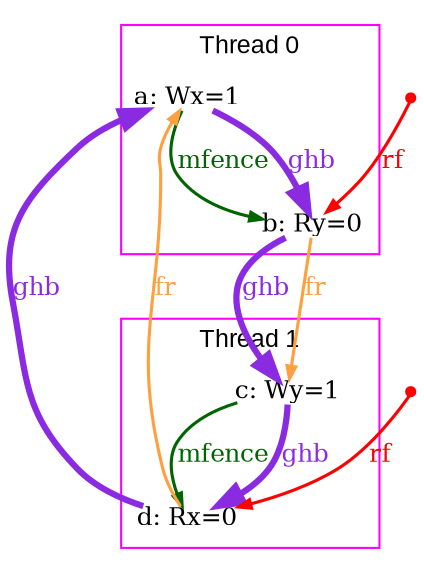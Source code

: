 digraph G {

fontname="Arial";


/* the unlocked events */
subgraph cluster_proc0 { rank=sink; label = "Thread 0"; fontsize=12; color=magenta; shape=box;
eiid0 [label="a: Wx=1", shape="none", fontsize=12, fixedsize="true", height="0.166667", width="0.666667"];
eiid1 [label="b: Ry=0", shape="none", fontsize=12, fixedsize="true", height="0.166667", width="0.666667"];
}
subgraph cluster_proc1 { rank=sink; label = "Thread 1"; fontsize=12; color=magenta; shape=box;
eiid2 [label="c: Wy=1", shape="none", fontsize=12, fixedsize="true", height="0.166667", width="0.666667"];
eiid3 [label="d: Rx=0", shape="none", fontsize=12, fixedsize="true", height="0.166667", width="0.666667"];
}

/* the intra_causality_data edges */


/* the intra_causality_control edges */

/* the poi edges */
/* the rfmap edges */
initeiid1 [shape=point, height=0.06, width=0.06, color="red"];
initeiid1 -> eiid1 [label="rf", color="red", fontcolor="red", fontsize=12, penwidth="1.500000", arrowsize="0.600000"];
initeiid3 [shape=point, height=0.06, width=0.06, color="red"];
initeiid3 -> eiid3 [label="rf", color="red", fontcolor="red", fontsize=12, penwidth="1.500000", arrowsize="0.600000"];


/* The viewed-before edges */
eiid0 -> eiid1 [label="mfence", color="darkgreen", fontcolor="darkgreen", fontsize=12, penwidth="1.500000", arrowsize="0.600000"];
eiid2 -> eiid3 [label="mfence", color="darkgreen", fontcolor="darkgreen", fontsize=12, penwidth="1.500000", arrowsize="0.600000"];
eiid0 -> eiid1 [label="ghb", fontsize=12, penwidth="3.0", color="blueviolet", fontcolor="blueviolet", arrowsize="1.2"];
eiid1 -> eiid2 [label="ghb", fontsize=12, penwidth="3.0", color="blueviolet", fontcolor="blueviolet", arrowsize="1.2"];
eiid2 -> eiid3 [label="ghb", fontsize=12, penwidth="3.0", color="blueviolet", fontcolor="blueviolet", arrowsize="1.2"];
eiid3 -> eiid0 [label="ghb", fontsize=12, penwidth="3.0", color="blueviolet", fontcolor="blueviolet", arrowsize="1.2"];
eiid1 -> eiid2 [label="fr", color="#ffa040", fontcolor="#ffa040", fontsize=12, penwidth="1.500000", arrowsize="0.600000"];
eiid3 -> eiid0 [label="fr", color="#ffa040", fontcolor="#ffa040", fontsize=12, penwidth="1.500000", arrowsize="0.600000"];
}

